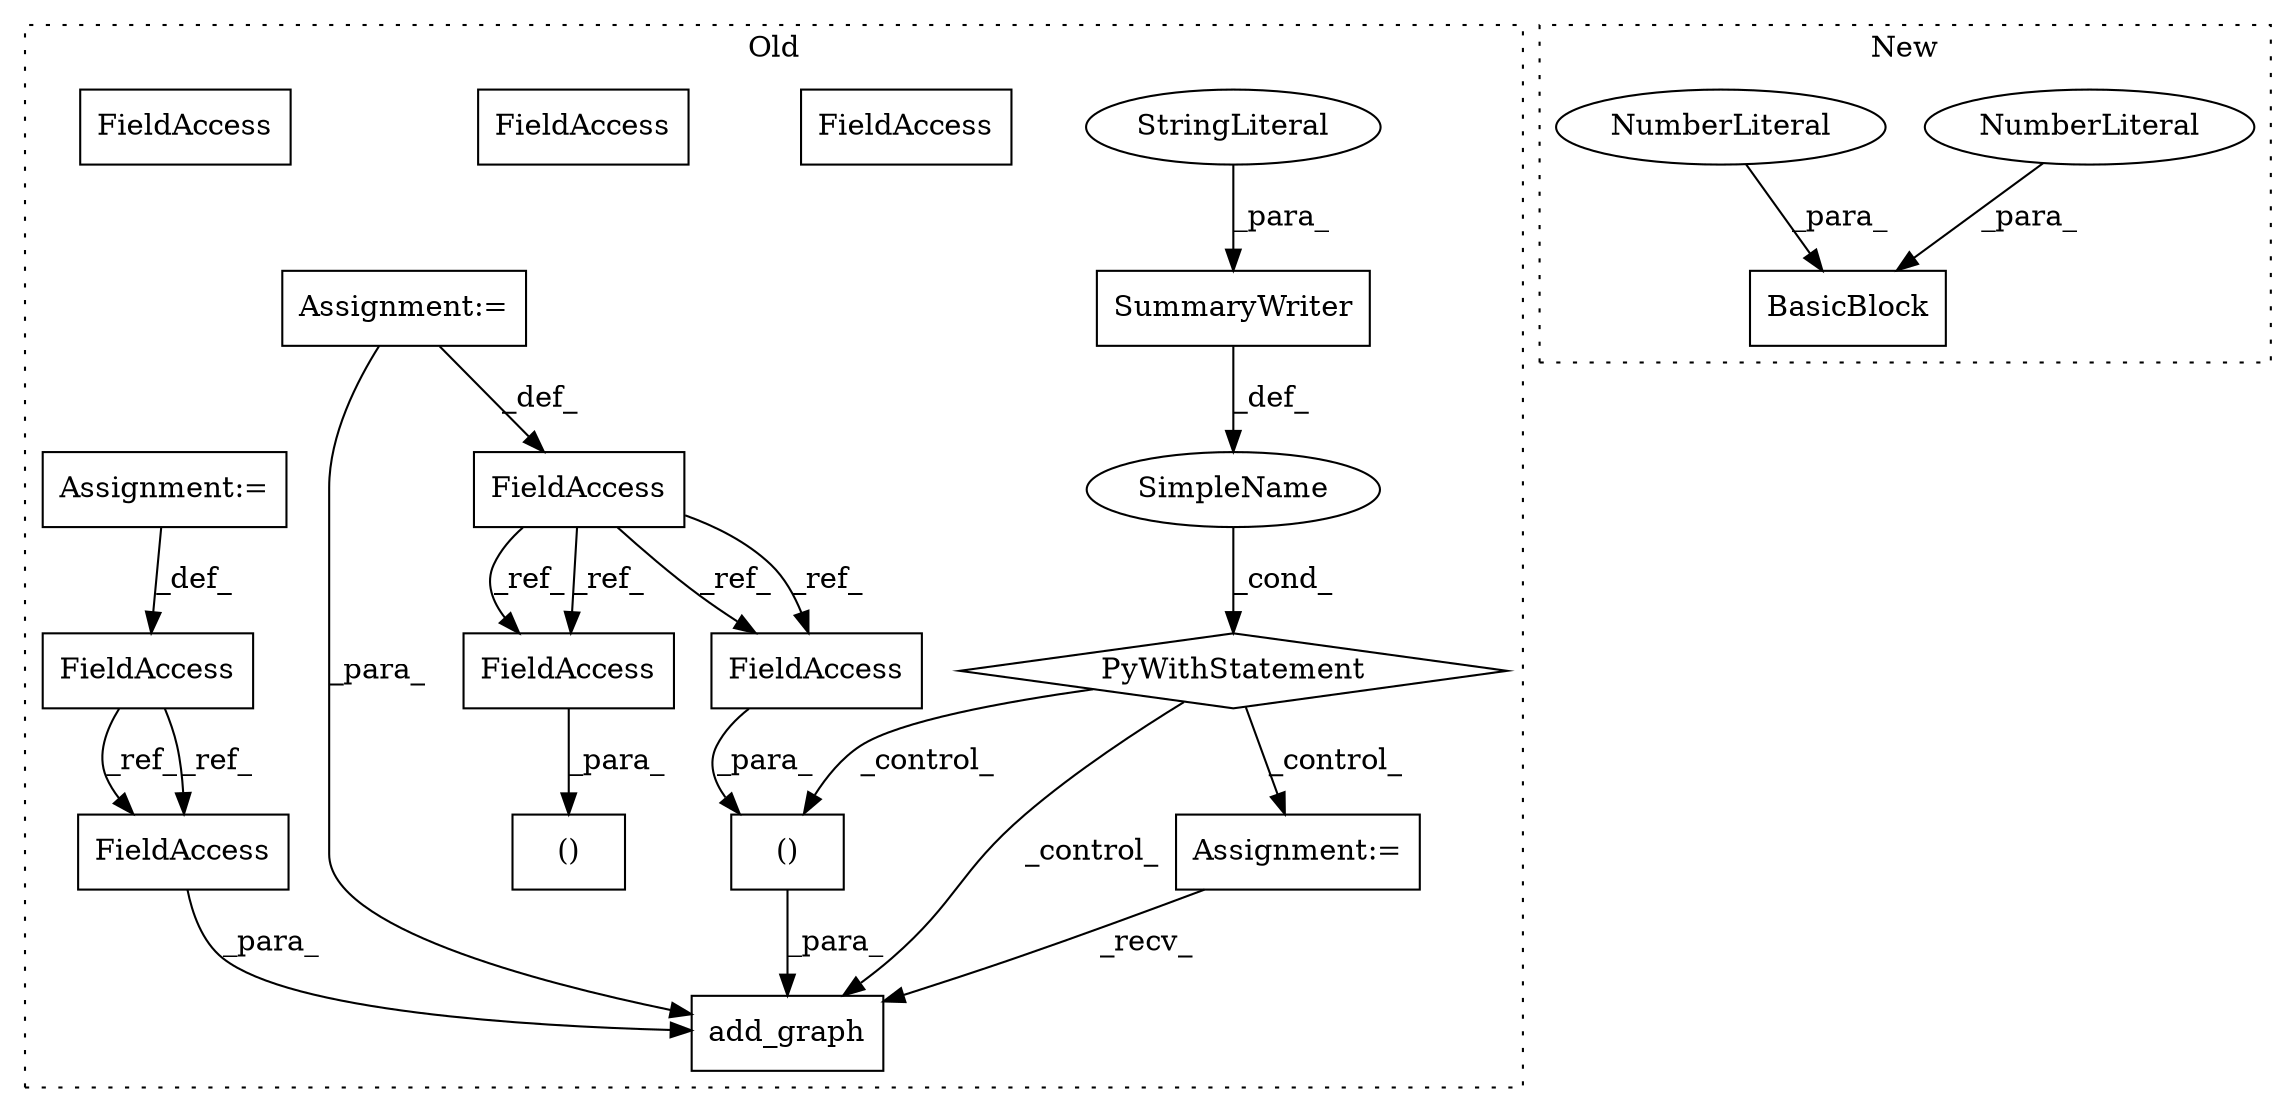 digraph G {
subgraph cluster0 {
1 [label="()" a="106" s="4342" l="35" shape="box"];
5 [label="SimpleName" a="42" s="" l="" shape="ellipse"];
6 [label="PyWithStatement" a="104" s="4233,4264" l="10,2" shape="diamond"];
7 [label="FieldAccess" a="22" s="3989" l="11" shape="box"];
8 [label="()" a="106" s="4166" l="35" shape="box"];
9 [label="SummaryWriter" a="32" s="4243,4263" l="14,1" shape="box"];
10 [label="StringLiteral" a="45" s="4257" l="6" shape="ellipse"];
11 [label="Assignment:=" a="7" s="4000" l="1" shape="box"];
12 [label="FieldAccess" a="22" s="4366" l="11" shape="box"];
13 [label="FieldAccess" a="22" s="4190" l="11" shape="box"];
14 [label="Assignment:=" a="7" s="4308" l="1" shape="box"];
15 [label="add_graph" a="32" s="4319,4377" l="10,2" shape="box"];
16 [label="FieldAccess" a="22" s="4329" l="5" shape="box"];
17 [label="FieldAccess" a="22" s="4215" l="5" shape="box"];
18 [label="Assignment:=" a="7" s="4220" l="1" shape="box"];
19 [label="FieldAccess" a="22" s="4190" l="11" shape="box"];
20 [label="FieldAccess" a="22" s="4366" l="11" shape="box"];
21 [label="FieldAccess" a="22" s="4329" l="5" shape="box"];
label = "Old";
style="dotted";
}
subgraph cluster1 {
2 [label="BasicBlock" a="32" s="2818,2832" l="11,1" shape="box"];
3 [label="NumberLiteral" a="34" s="2831" l="1" shape="ellipse"];
4 [label="NumberLiteral" a="34" s="2829" l="1" shape="ellipse"];
label = "New";
style="dotted";
}
1 -> 15 [label="_para_"];
3 -> 2 [label="_para_"];
4 -> 2 [label="_para_"];
5 -> 6 [label="_cond_"];
6 -> 14 [label="_control_"];
6 -> 1 [label="_control_"];
6 -> 15 [label="_control_"];
7 -> 20 [label="_ref_"];
7 -> 20 [label="_ref_"];
7 -> 19 [label="_ref_"];
7 -> 19 [label="_ref_"];
9 -> 5 [label="_def_"];
10 -> 9 [label="_para_"];
11 -> 7 [label="_def_"];
11 -> 15 [label="_para_"];
14 -> 15 [label="_recv_"];
17 -> 21 [label="_ref_"];
17 -> 21 [label="_ref_"];
18 -> 17 [label="_def_"];
19 -> 8 [label="_para_"];
20 -> 1 [label="_para_"];
21 -> 15 [label="_para_"];
}